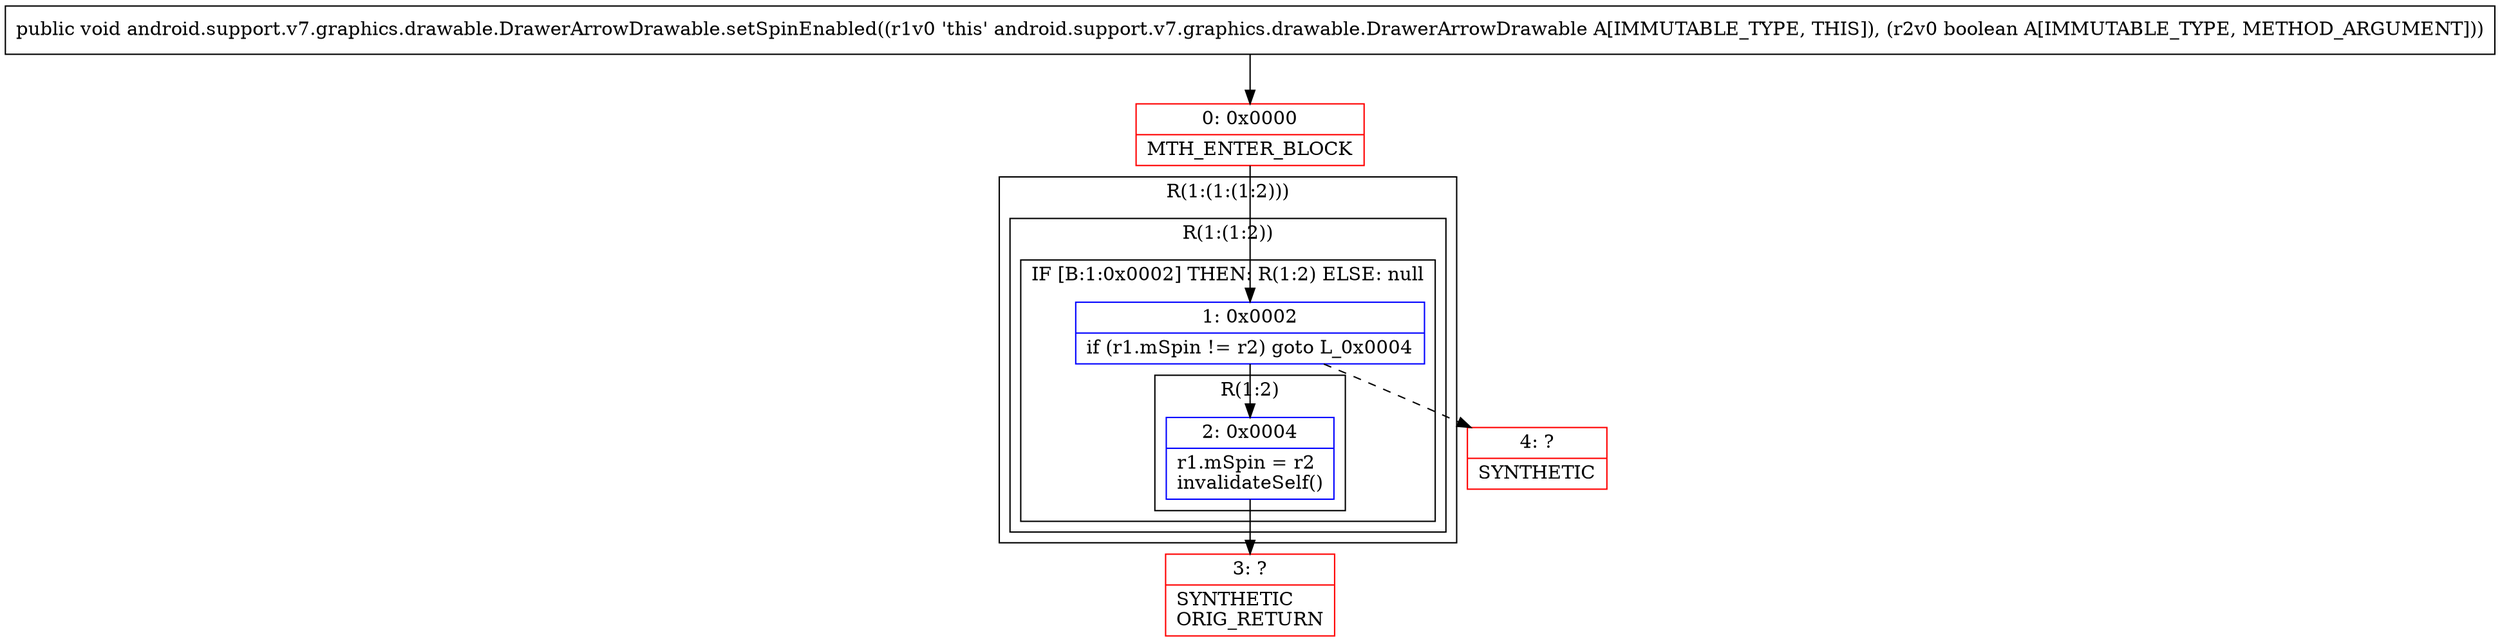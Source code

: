 digraph "CFG forandroid.support.v7.graphics.drawable.DrawerArrowDrawable.setSpinEnabled(Z)V" {
subgraph cluster_Region_1403952058 {
label = "R(1:(1:(1:2)))";
node [shape=record,color=blue];
subgraph cluster_Region_265751559 {
label = "R(1:(1:2))";
node [shape=record,color=blue];
subgraph cluster_IfRegion_447699205 {
label = "IF [B:1:0x0002] THEN: R(1:2) ELSE: null";
node [shape=record,color=blue];
Node_1 [shape=record,label="{1\:\ 0x0002|if (r1.mSpin != r2) goto L_0x0004\l}"];
subgraph cluster_Region_1862271840 {
label = "R(1:2)";
node [shape=record,color=blue];
Node_2 [shape=record,label="{2\:\ 0x0004|r1.mSpin = r2\linvalidateSelf()\l}"];
}
}
}
}
Node_0 [shape=record,color=red,label="{0\:\ 0x0000|MTH_ENTER_BLOCK\l}"];
Node_3 [shape=record,color=red,label="{3\:\ ?|SYNTHETIC\lORIG_RETURN\l}"];
Node_4 [shape=record,color=red,label="{4\:\ ?|SYNTHETIC\l}"];
MethodNode[shape=record,label="{public void android.support.v7.graphics.drawable.DrawerArrowDrawable.setSpinEnabled((r1v0 'this' android.support.v7.graphics.drawable.DrawerArrowDrawable A[IMMUTABLE_TYPE, THIS]), (r2v0 boolean A[IMMUTABLE_TYPE, METHOD_ARGUMENT])) }"];
MethodNode -> Node_0;
Node_1 -> Node_2;
Node_1 -> Node_4[style=dashed];
Node_2 -> Node_3;
Node_0 -> Node_1;
}

